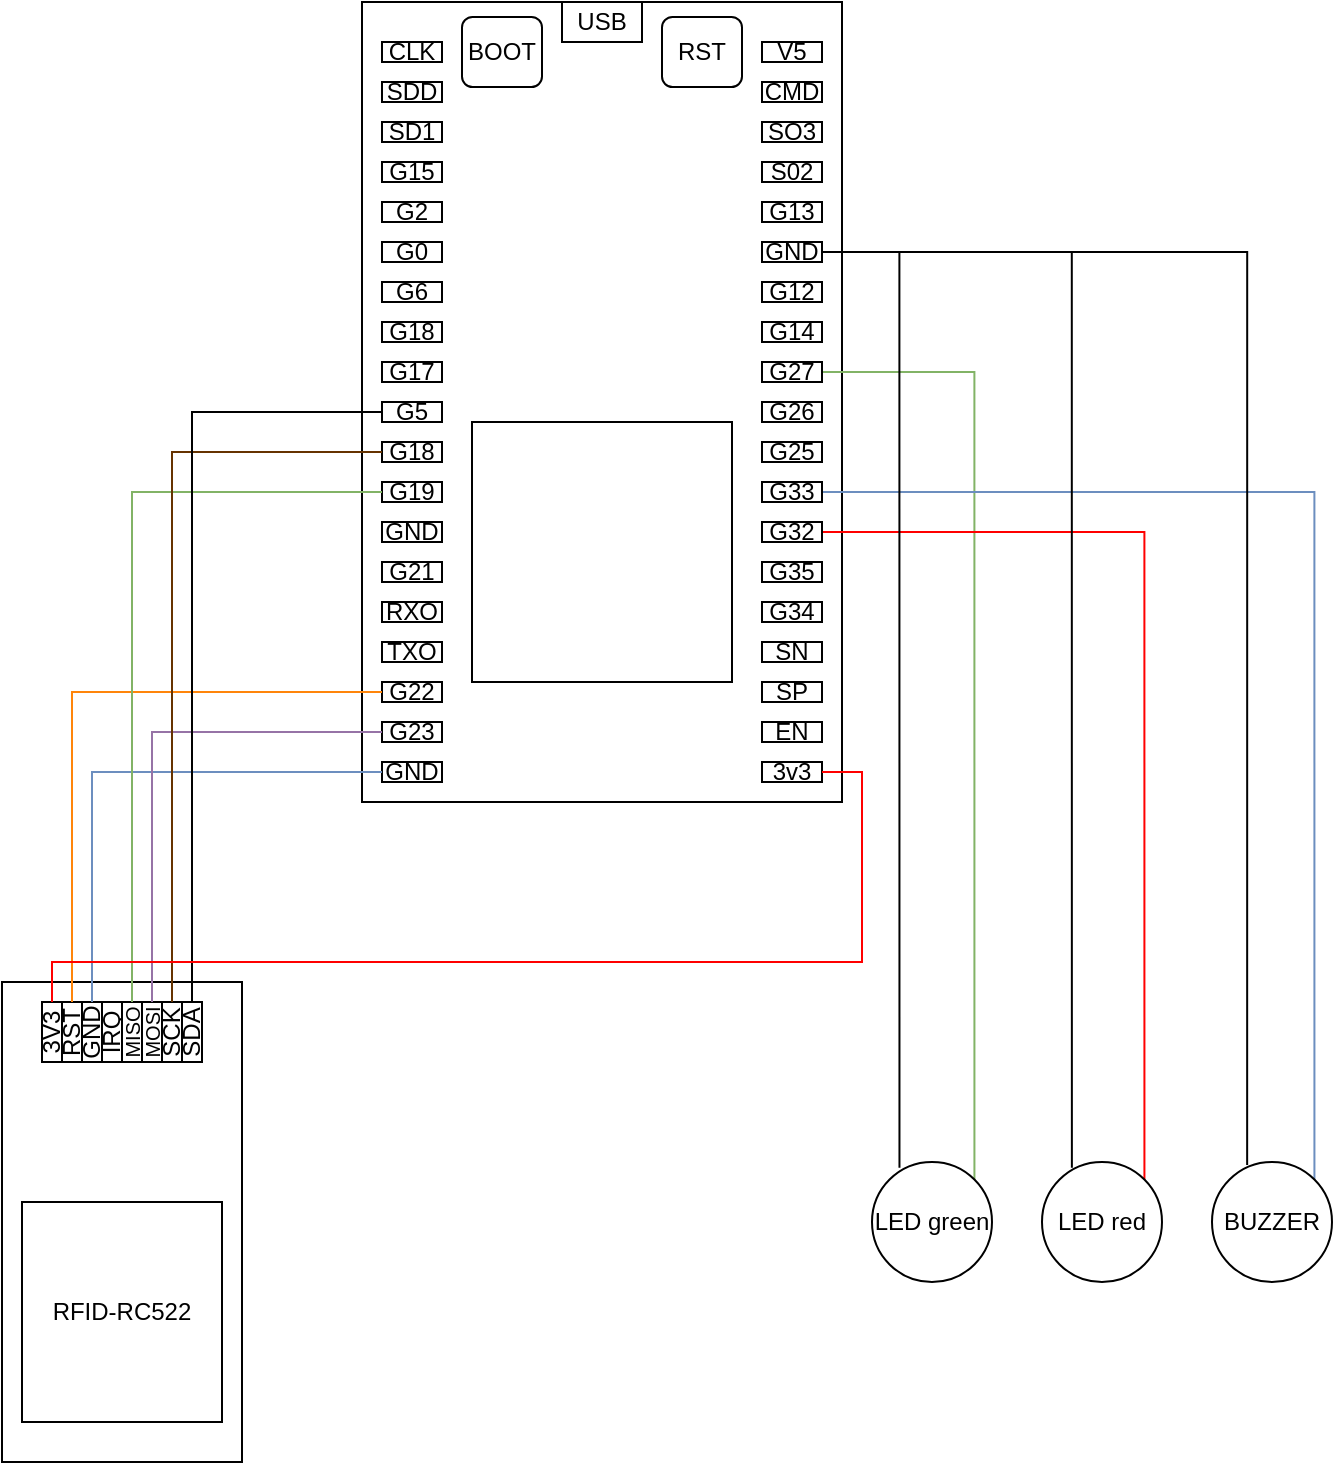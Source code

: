 <mxfile version="25.0.3">
  <diagram name="Page-1" id="YfxFNRCtZNe768ZREG_K">
    <mxGraphModel grid="1" page="1" gridSize="10" guides="1" tooltips="1" connect="1" arrows="1" fold="1" pageScale="1" pageWidth="850" pageHeight="1100" math="0" shadow="0">
      <root>
        <mxCell id="0" />
        <mxCell id="1" parent="0" />
        <mxCell id="U2Io4nyAQiquWzaoB_U4-80" value="" style="group" connectable="0" vertex="1" parent="1">
          <mxGeometry x="125" y="530" width="120" height="240" as="geometry" />
        </mxCell>
        <mxCell id="U2Io4nyAQiquWzaoB_U4-46" value="" style="rounded=0;whiteSpace=wrap;html=1;" vertex="1" parent="U2Io4nyAQiquWzaoB_U4-80">
          <mxGeometry width="120" height="240" as="geometry" />
        </mxCell>
        <mxCell id="U2Io4nyAQiquWzaoB_U4-47" value="RFID-RC522" style="rounded=0;whiteSpace=wrap;html=1;" vertex="1" parent="U2Io4nyAQiquWzaoB_U4-80">
          <mxGeometry x="10" y="110" width="100" height="110" as="geometry" />
        </mxCell>
        <mxCell id="U2Io4nyAQiquWzaoB_U4-49" value="3V3" style="rounded=0;whiteSpace=wrap;html=1;rotation=-90;" vertex="1" parent="U2Io4nyAQiquWzaoB_U4-80">
          <mxGeometry x="10" y="20" width="30" height="10" as="geometry" />
        </mxCell>
        <mxCell id="U2Io4nyAQiquWzaoB_U4-51" value="RST" style="rounded=0;whiteSpace=wrap;html=1;rotation=-90;" vertex="1" parent="U2Io4nyAQiquWzaoB_U4-80">
          <mxGeometry x="20" y="20" width="30" height="10" as="geometry" />
        </mxCell>
        <mxCell id="U2Io4nyAQiquWzaoB_U4-55" value="GND" style="rounded=0;whiteSpace=wrap;html=1;rotation=-90;" vertex="1" parent="U2Io4nyAQiquWzaoB_U4-80">
          <mxGeometry x="30" y="20" width="30" height="10" as="geometry" />
        </mxCell>
        <mxCell id="U2Io4nyAQiquWzaoB_U4-56" value="IRQ" style="rounded=0;whiteSpace=wrap;html=1;rotation=-90;" vertex="1" parent="U2Io4nyAQiquWzaoB_U4-80">
          <mxGeometry x="40" y="20" width="30" height="10" as="geometry" />
        </mxCell>
        <mxCell id="U2Io4nyAQiquWzaoB_U4-57" value="&lt;span style=&quot;font-size: 10px;&quot;&gt;MISO&lt;/span&gt;" style="rounded=0;whiteSpace=wrap;html=1;rotation=-90;" vertex="1" parent="U2Io4nyAQiquWzaoB_U4-80">
          <mxGeometry x="50" y="20" width="30" height="10" as="geometry" />
        </mxCell>
        <mxCell id="U2Io4nyAQiquWzaoB_U4-58" value="&lt;font style=&quot;font-size: 10px;&quot;&gt;MOSI&lt;/font&gt;" style="rounded=0;whiteSpace=wrap;html=1;rotation=-90;" vertex="1" parent="U2Io4nyAQiquWzaoB_U4-80">
          <mxGeometry x="60" y="20" width="30" height="10" as="geometry" />
        </mxCell>
        <mxCell id="U2Io4nyAQiquWzaoB_U4-59" value="SCK" style="rounded=0;whiteSpace=wrap;html=1;rotation=-90;" vertex="1" parent="U2Io4nyAQiquWzaoB_U4-80">
          <mxGeometry x="70" y="20" width="30" height="10" as="geometry" />
        </mxCell>
        <mxCell id="U2Io4nyAQiquWzaoB_U4-60" value="SDA" style="rounded=0;whiteSpace=wrap;html=1;rotation=-90;" vertex="1" parent="U2Io4nyAQiquWzaoB_U4-80">
          <mxGeometry x="80" y="20" width="30" height="10" as="geometry" />
        </mxCell>
        <mxCell id="U2Io4nyAQiquWzaoB_U4-1" value="" style="rounded=0;whiteSpace=wrap;html=1;" vertex="1" parent="1">
          <mxGeometry x="305" y="40" width="240" height="400" as="geometry" />
        </mxCell>
        <mxCell id="U2Io4nyAQiquWzaoB_U4-2" value="USB" style="rounded=0;whiteSpace=wrap;html=1;" vertex="1" parent="1">
          <mxGeometry x="405" y="40" width="40" height="20" as="geometry" />
        </mxCell>
        <mxCell id="U2Io4nyAQiquWzaoB_U4-3" value="" style="whiteSpace=wrap;html=1;aspect=fixed;" vertex="1" parent="1">
          <mxGeometry x="360" y="250" width="130" height="130" as="geometry" />
        </mxCell>
        <mxCell id="U2Io4nyAQiquWzaoB_U4-4" value="CLK" style="rounded=0;whiteSpace=wrap;html=1;" vertex="1" parent="1">
          <mxGeometry x="315" y="60" width="30" height="10" as="geometry" />
        </mxCell>
        <mxCell id="U2Io4nyAQiquWzaoB_U4-6" value="SDD" style="rounded=0;whiteSpace=wrap;html=1;" vertex="1" parent="1">
          <mxGeometry x="315" y="80" width="30" height="10" as="geometry" />
        </mxCell>
        <mxCell id="U2Io4nyAQiquWzaoB_U4-7" value="SD1" style="rounded=0;whiteSpace=wrap;html=1;" vertex="1" parent="1">
          <mxGeometry x="315" y="100" width="30" height="10" as="geometry" />
        </mxCell>
        <mxCell id="U2Io4nyAQiquWzaoB_U4-8" value="G15" style="rounded=0;whiteSpace=wrap;html=1;" vertex="1" parent="1">
          <mxGeometry x="315" y="120" width="30" height="10" as="geometry" />
        </mxCell>
        <mxCell id="U2Io4nyAQiquWzaoB_U4-9" value="G2" style="rounded=0;whiteSpace=wrap;html=1;" vertex="1" parent="1">
          <mxGeometry x="315" y="140" width="30" height="10" as="geometry" />
        </mxCell>
        <mxCell id="U2Io4nyAQiquWzaoB_U4-10" value="G0" style="rounded=0;whiteSpace=wrap;html=1;" vertex="1" parent="1">
          <mxGeometry x="315" y="160" width="30" height="10" as="geometry" />
        </mxCell>
        <mxCell id="U2Io4nyAQiquWzaoB_U4-11" value="G6" style="rounded=0;whiteSpace=wrap;html=1;" vertex="1" parent="1">
          <mxGeometry x="315" y="180" width="30" height="10" as="geometry" />
        </mxCell>
        <mxCell id="U2Io4nyAQiquWzaoB_U4-12" value="G18" style="rounded=0;whiteSpace=wrap;html=1;" vertex="1" parent="1">
          <mxGeometry x="315" y="200" width="30" height="10" as="geometry" />
        </mxCell>
        <mxCell id="U2Io4nyAQiquWzaoB_U4-13" value="G17" style="rounded=0;whiteSpace=wrap;html=1;" vertex="1" parent="1">
          <mxGeometry x="315" y="220" width="30" height="10" as="geometry" />
        </mxCell>
        <mxCell id="U2Io4nyAQiquWzaoB_U4-14" value="G5" style="rounded=0;whiteSpace=wrap;html=1;" vertex="1" parent="1">
          <mxGeometry x="315" y="240" width="30" height="10" as="geometry" />
        </mxCell>
        <mxCell id="U2Io4nyAQiquWzaoB_U4-15" value="G18" style="rounded=0;whiteSpace=wrap;html=1;" vertex="1" parent="1">
          <mxGeometry x="315" y="260" width="30" height="10" as="geometry" />
        </mxCell>
        <mxCell id="U2Io4nyAQiquWzaoB_U4-16" value="G19" style="rounded=0;whiteSpace=wrap;html=1;" vertex="1" parent="1">
          <mxGeometry x="315" y="280" width="30" height="10" as="geometry" />
        </mxCell>
        <mxCell id="U2Io4nyAQiquWzaoB_U4-17" value="GND" style="rounded=0;whiteSpace=wrap;html=1;" vertex="1" parent="1">
          <mxGeometry x="315" y="300" width="30" height="10" as="geometry" />
        </mxCell>
        <mxCell id="U2Io4nyAQiquWzaoB_U4-18" value="G21" style="rounded=0;whiteSpace=wrap;html=1;" vertex="1" parent="1">
          <mxGeometry x="315" y="320" width="30" height="10" as="geometry" />
        </mxCell>
        <mxCell id="U2Io4nyAQiquWzaoB_U4-19" value="RXO" style="rounded=0;whiteSpace=wrap;html=1;" vertex="1" parent="1">
          <mxGeometry x="315" y="340" width="30" height="10" as="geometry" />
        </mxCell>
        <mxCell id="U2Io4nyAQiquWzaoB_U4-20" value="TXO" style="rounded=0;whiteSpace=wrap;html=1;" vertex="1" parent="1">
          <mxGeometry x="315" y="360" width="30" height="10" as="geometry" />
        </mxCell>
        <mxCell id="U2Io4nyAQiquWzaoB_U4-21" value="G22" style="rounded=0;whiteSpace=wrap;html=1;" vertex="1" parent="1">
          <mxGeometry x="315" y="380" width="30" height="10" as="geometry" />
        </mxCell>
        <mxCell id="U2Io4nyAQiquWzaoB_U4-22" value="G23" style="rounded=0;whiteSpace=wrap;html=1;" vertex="1" parent="1">
          <mxGeometry x="315" y="400" width="30" height="10" as="geometry" />
        </mxCell>
        <mxCell id="U2Io4nyAQiquWzaoB_U4-23" value="GND" style="rounded=0;whiteSpace=wrap;html=1;" vertex="1" parent="1">
          <mxGeometry x="315" y="420" width="30" height="10" as="geometry" />
        </mxCell>
        <mxCell id="U2Io4nyAQiquWzaoB_U4-24" value="V5" style="rounded=0;whiteSpace=wrap;html=1;" vertex="1" parent="1">
          <mxGeometry x="505" y="60" width="30" height="10" as="geometry" />
        </mxCell>
        <mxCell id="U2Io4nyAQiquWzaoB_U4-25" value="CMD" style="rounded=0;whiteSpace=wrap;html=1;" vertex="1" parent="1">
          <mxGeometry x="505" y="80" width="30" height="10" as="geometry" />
        </mxCell>
        <mxCell id="U2Io4nyAQiquWzaoB_U4-26" value="SO3" style="rounded=0;whiteSpace=wrap;html=1;" vertex="1" parent="1">
          <mxGeometry x="505" y="100" width="30" height="10" as="geometry" />
        </mxCell>
        <mxCell id="U2Io4nyAQiquWzaoB_U4-27" value="S02" style="rounded=0;whiteSpace=wrap;html=1;" vertex="1" parent="1">
          <mxGeometry x="505" y="120" width="30" height="10" as="geometry" />
        </mxCell>
        <mxCell id="U2Io4nyAQiquWzaoB_U4-28" value="G13" style="rounded=0;whiteSpace=wrap;html=1;" vertex="1" parent="1">
          <mxGeometry x="505" y="140" width="30" height="10" as="geometry" />
        </mxCell>
        <mxCell id="U2Io4nyAQiquWzaoB_U4-29" value="GND" style="rounded=0;whiteSpace=wrap;html=1;" vertex="1" parent="1">
          <mxGeometry x="505" y="160" width="30" height="10" as="geometry" />
        </mxCell>
        <mxCell id="U2Io4nyAQiquWzaoB_U4-30" value="G12" style="rounded=0;whiteSpace=wrap;html=1;" vertex="1" parent="1">
          <mxGeometry x="505" y="180" width="30" height="10" as="geometry" />
        </mxCell>
        <mxCell id="U2Io4nyAQiquWzaoB_U4-31" value="G14" style="rounded=0;whiteSpace=wrap;html=1;" vertex="1" parent="1">
          <mxGeometry x="505" y="200" width="30" height="10" as="geometry" />
        </mxCell>
        <mxCell id="U2Io4nyAQiquWzaoB_U4-84" style="edgeStyle=orthogonalEdgeStyle;rounded=0;orthogonalLoop=1;jettySize=auto;html=1;entryX=1;entryY=0;entryDx=0;entryDy=0;endArrow=none;endFill=0;fillColor=#d5e8d4;strokeColor=#82b366;" edge="1" parent="1" source="U2Io4nyAQiquWzaoB_U4-32" target="U2Io4nyAQiquWzaoB_U4-70">
          <mxGeometry relative="1" as="geometry" />
        </mxCell>
        <mxCell id="U2Io4nyAQiquWzaoB_U4-32" value="G27" style="rounded=0;whiteSpace=wrap;html=1;" vertex="1" parent="1">
          <mxGeometry x="505" y="220" width="30" height="10" as="geometry" />
        </mxCell>
        <mxCell id="U2Io4nyAQiquWzaoB_U4-33" value="G26" style="rounded=0;whiteSpace=wrap;html=1;" vertex="1" parent="1">
          <mxGeometry x="505" y="240" width="30" height="10" as="geometry" />
        </mxCell>
        <mxCell id="U2Io4nyAQiquWzaoB_U4-34" value="G25" style="rounded=0;whiteSpace=wrap;html=1;" vertex="1" parent="1">
          <mxGeometry x="505" y="260" width="30" height="10" as="geometry" />
        </mxCell>
        <mxCell id="U2Io4nyAQiquWzaoB_U4-86" style="edgeStyle=orthogonalEdgeStyle;rounded=0;orthogonalLoop=1;jettySize=auto;html=1;entryX=1;entryY=0;entryDx=0;entryDy=0;fillColor=#dae8fc;strokeColor=#6c8ebf;endArrow=none;endFill=0;" edge="1" parent="1" source="U2Io4nyAQiquWzaoB_U4-35" target="U2Io4nyAQiquWzaoB_U4-67">
          <mxGeometry relative="1" as="geometry" />
        </mxCell>
        <mxCell id="U2Io4nyAQiquWzaoB_U4-35" value="G33" style="rounded=0;whiteSpace=wrap;html=1;" vertex="1" parent="1">
          <mxGeometry x="505" y="280" width="30" height="10" as="geometry" />
        </mxCell>
        <mxCell id="U2Io4nyAQiquWzaoB_U4-85" style="edgeStyle=orthogonalEdgeStyle;rounded=0;orthogonalLoop=1;jettySize=auto;html=1;entryX=1;entryY=0;entryDx=0;entryDy=0;endArrow=none;endFill=0;fillColor=#f8cecc;strokeColor=#ff0000;" edge="1" parent="1" source="U2Io4nyAQiquWzaoB_U4-36" target="U2Io4nyAQiquWzaoB_U4-71">
          <mxGeometry relative="1" as="geometry" />
        </mxCell>
        <mxCell id="U2Io4nyAQiquWzaoB_U4-36" value="G32" style="rounded=0;whiteSpace=wrap;html=1;" vertex="1" parent="1">
          <mxGeometry x="505" y="300" width="30" height="10" as="geometry" />
        </mxCell>
        <mxCell id="U2Io4nyAQiquWzaoB_U4-37" value="G35" style="rounded=0;whiteSpace=wrap;html=1;" vertex="1" parent="1">
          <mxGeometry x="505" y="320" width="30" height="10" as="geometry" />
        </mxCell>
        <mxCell id="U2Io4nyAQiquWzaoB_U4-38" value="G34" style="rounded=0;whiteSpace=wrap;html=1;" vertex="1" parent="1">
          <mxGeometry x="505" y="340" width="30" height="10" as="geometry" />
        </mxCell>
        <mxCell id="U2Io4nyAQiquWzaoB_U4-39" value="SN" style="rounded=0;whiteSpace=wrap;html=1;" vertex="1" parent="1">
          <mxGeometry x="505" y="360" width="30" height="10" as="geometry" />
        </mxCell>
        <mxCell id="U2Io4nyAQiquWzaoB_U4-40" value="SP" style="rounded=0;whiteSpace=wrap;html=1;" vertex="1" parent="1">
          <mxGeometry x="505" y="380" width="30" height="10" as="geometry" />
        </mxCell>
        <mxCell id="U2Io4nyAQiquWzaoB_U4-41" value="EN" style="rounded=0;whiteSpace=wrap;html=1;" vertex="1" parent="1">
          <mxGeometry x="505" y="400" width="30" height="10" as="geometry" />
        </mxCell>
        <mxCell id="U2Io4nyAQiquWzaoB_U4-42" value="3v3" style="rounded=0;whiteSpace=wrap;html=1;" vertex="1" parent="1">
          <mxGeometry x="505" y="420" width="30" height="10" as="geometry" />
        </mxCell>
        <mxCell id="U2Io4nyAQiquWzaoB_U4-43" value="BOOT" style="rounded=1;whiteSpace=wrap;html=1;" vertex="1" parent="1">
          <mxGeometry x="355" y="47.5" width="40" height="35" as="geometry" />
        </mxCell>
        <mxCell id="U2Io4nyAQiquWzaoB_U4-44" value="RST" style="rounded=1;whiteSpace=wrap;html=1;" vertex="1" parent="1">
          <mxGeometry x="455" y="47.5" width="40" height="35" as="geometry" />
        </mxCell>
        <mxCell id="U2Io4nyAQiquWzaoB_U4-75" style="edgeStyle=orthogonalEdgeStyle;rounded=0;orthogonalLoop=1;jettySize=auto;html=1;entryX=0;entryY=0.5;entryDx=0;entryDy=0;exitX=1;exitY=0.5;exitDx=0;exitDy=0;jumpStyle=none;endArrow=none;endFill=0;strokeColor=#FF850A;" edge="1" parent="1" source="U2Io4nyAQiquWzaoB_U4-51" target="U2Io4nyAQiquWzaoB_U4-21">
          <mxGeometry relative="1" as="geometry">
            <Array as="points">
              <mxPoint x="160" y="385" />
            </Array>
          </mxGeometry>
        </mxCell>
        <mxCell id="U2Io4nyAQiquWzaoB_U4-74" style="edgeStyle=orthogonalEdgeStyle;rounded=0;orthogonalLoop=1;jettySize=auto;html=1;entryX=0;entryY=0.5;entryDx=0;entryDy=0;endArrow=none;endFill=0;exitX=1;exitY=0.5;exitDx=0;exitDy=0;jumpStyle=none;fillColor=#dae8fc;strokeColor=#6c8ebf;" edge="1" parent="1" source="U2Io4nyAQiquWzaoB_U4-55" target="U2Io4nyAQiquWzaoB_U4-23">
          <mxGeometry relative="1" as="geometry">
            <Array as="points">
              <mxPoint x="170" y="425" />
            </Array>
          </mxGeometry>
        </mxCell>
        <mxCell id="U2Io4nyAQiquWzaoB_U4-76" style="edgeStyle=orthogonalEdgeStyle;rounded=0;orthogonalLoop=1;jettySize=auto;html=1;entryX=0;entryY=0.5;entryDx=0;entryDy=0;exitX=1;exitY=0.5;exitDx=0;exitDy=0;endArrow=none;endFill=0;fillColor=#d5e8d4;strokeColor=#82b366;" edge="1" parent="1" source="U2Io4nyAQiquWzaoB_U4-57" target="U2Io4nyAQiquWzaoB_U4-16">
          <mxGeometry relative="1" as="geometry">
            <mxPoint x="535" y="520" as="sourcePoint" />
            <Array as="points">
              <mxPoint x="190" y="285" />
            </Array>
          </mxGeometry>
        </mxCell>
        <mxCell id="U2Io4nyAQiquWzaoB_U4-77" style="edgeStyle=orthogonalEdgeStyle;rounded=0;orthogonalLoop=1;jettySize=auto;html=1;entryX=0;entryY=0.5;entryDx=0;entryDy=0;endArrow=none;endFill=0;fillColor=#e1d5e7;strokeColor=#9673a6;exitX=1;exitY=0.5;exitDx=0;exitDy=0;" edge="1" parent="1" source="U2Io4nyAQiquWzaoB_U4-58" target="U2Io4nyAQiquWzaoB_U4-22">
          <mxGeometry relative="1" as="geometry">
            <Array as="points">
              <mxPoint x="200" y="405" />
            </Array>
          </mxGeometry>
        </mxCell>
        <mxCell id="U2Io4nyAQiquWzaoB_U4-78" style="edgeStyle=orthogonalEdgeStyle;rounded=0;orthogonalLoop=1;jettySize=auto;html=1;entryX=0;entryY=0.5;entryDx=0;entryDy=0;endArrow=none;endFill=0;strokeColor=#663300;exitX=1;exitY=0.5;exitDx=0;exitDy=0;" edge="1" parent="1" source="U2Io4nyAQiquWzaoB_U4-59" target="U2Io4nyAQiquWzaoB_U4-15">
          <mxGeometry relative="1" as="geometry">
            <Array as="points">
              <mxPoint x="210" y="265" />
            </Array>
          </mxGeometry>
        </mxCell>
        <mxCell id="U2Io4nyAQiquWzaoB_U4-79" style="edgeStyle=orthogonalEdgeStyle;rounded=0;orthogonalLoop=1;jettySize=auto;html=1;entryX=0;entryY=0.5;entryDx=0;entryDy=0;endArrow=none;endFill=0;" edge="1" parent="1" source="U2Io4nyAQiquWzaoB_U4-60" target="U2Io4nyAQiquWzaoB_U4-14">
          <mxGeometry relative="1" as="geometry">
            <Array as="points">
              <mxPoint x="220" y="245" />
            </Array>
          </mxGeometry>
        </mxCell>
        <mxCell id="U2Io4nyAQiquWzaoB_U4-67" value="BUZZER" style="ellipse;whiteSpace=wrap;html=1;aspect=fixed;" vertex="1" parent="1">
          <mxGeometry x="730" y="620" width="60" height="60" as="geometry" />
        </mxCell>
        <mxCell id="U2Io4nyAQiquWzaoB_U4-70" value="LED green" style="ellipse;whiteSpace=wrap;html=1;aspect=fixed;" vertex="1" parent="1">
          <mxGeometry x="560" y="620" width="60" height="60" as="geometry" />
        </mxCell>
        <mxCell id="U2Io4nyAQiquWzaoB_U4-71" value="LED red" style="ellipse;whiteSpace=wrap;html=1;aspect=fixed;" vertex="1" parent="1">
          <mxGeometry x="645" y="620" width="60" height="60" as="geometry" />
        </mxCell>
        <mxCell id="U2Io4nyAQiquWzaoB_U4-72" style="edgeStyle=orthogonalEdgeStyle;rounded=0;orthogonalLoop=1;jettySize=auto;html=1;entryX=1;entryY=0.5;entryDx=0;entryDy=0;startArrow=none;startFill=0;endArrow=none;endFill=0;fillColor=#ffe6cc;strokeColor=#ff0000;" edge="1" parent="1" source="U2Io4nyAQiquWzaoB_U4-42" target="U2Io4nyAQiquWzaoB_U4-49">
          <mxGeometry relative="1" as="geometry">
            <Array as="points">
              <mxPoint x="555" y="425" />
              <mxPoint x="555" y="520" />
              <mxPoint x="150" y="520" />
            </Array>
          </mxGeometry>
        </mxCell>
        <mxCell id="U2Io4nyAQiquWzaoB_U4-81" style="edgeStyle=orthogonalEdgeStyle;rounded=0;orthogonalLoop=1;jettySize=auto;html=1;entryX=0.229;entryY=0.048;entryDx=0;entryDy=0;entryPerimeter=0;endArrow=none;endFill=0;" edge="1" parent="1" source="U2Io4nyAQiquWzaoB_U4-29" target="U2Io4nyAQiquWzaoB_U4-70">
          <mxGeometry relative="1" as="geometry" />
        </mxCell>
        <mxCell id="U2Io4nyAQiquWzaoB_U4-82" style="edgeStyle=orthogonalEdgeStyle;rounded=0;orthogonalLoop=1;jettySize=auto;html=1;entryX=0.249;entryY=0.048;entryDx=0;entryDy=0;entryPerimeter=0;endArrow=none;endFill=0;" edge="1" parent="1" source="U2Io4nyAQiquWzaoB_U4-29" target="U2Io4nyAQiquWzaoB_U4-71">
          <mxGeometry relative="1" as="geometry" />
        </mxCell>
        <mxCell id="U2Io4nyAQiquWzaoB_U4-83" style="edgeStyle=orthogonalEdgeStyle;rounded=0;orthogonalLoop=1;jettySize=auto;html=1;entryX=0.293;entryY=0.025;entryDx=0;entryDy=0;entryPerimeter=0;endArrow=none;endFill=0;" edge="1" parent="1" source="U2Io4nyAQiquWzaoB_U4-29" target="U2Io4nyAQiquWzaoB_U4-67">
          <mxGeometry relative="1" as="geometry" />
        </mxCell>
      </root>
    </mxGraphModel>
  </diagram>
</mxfile>
